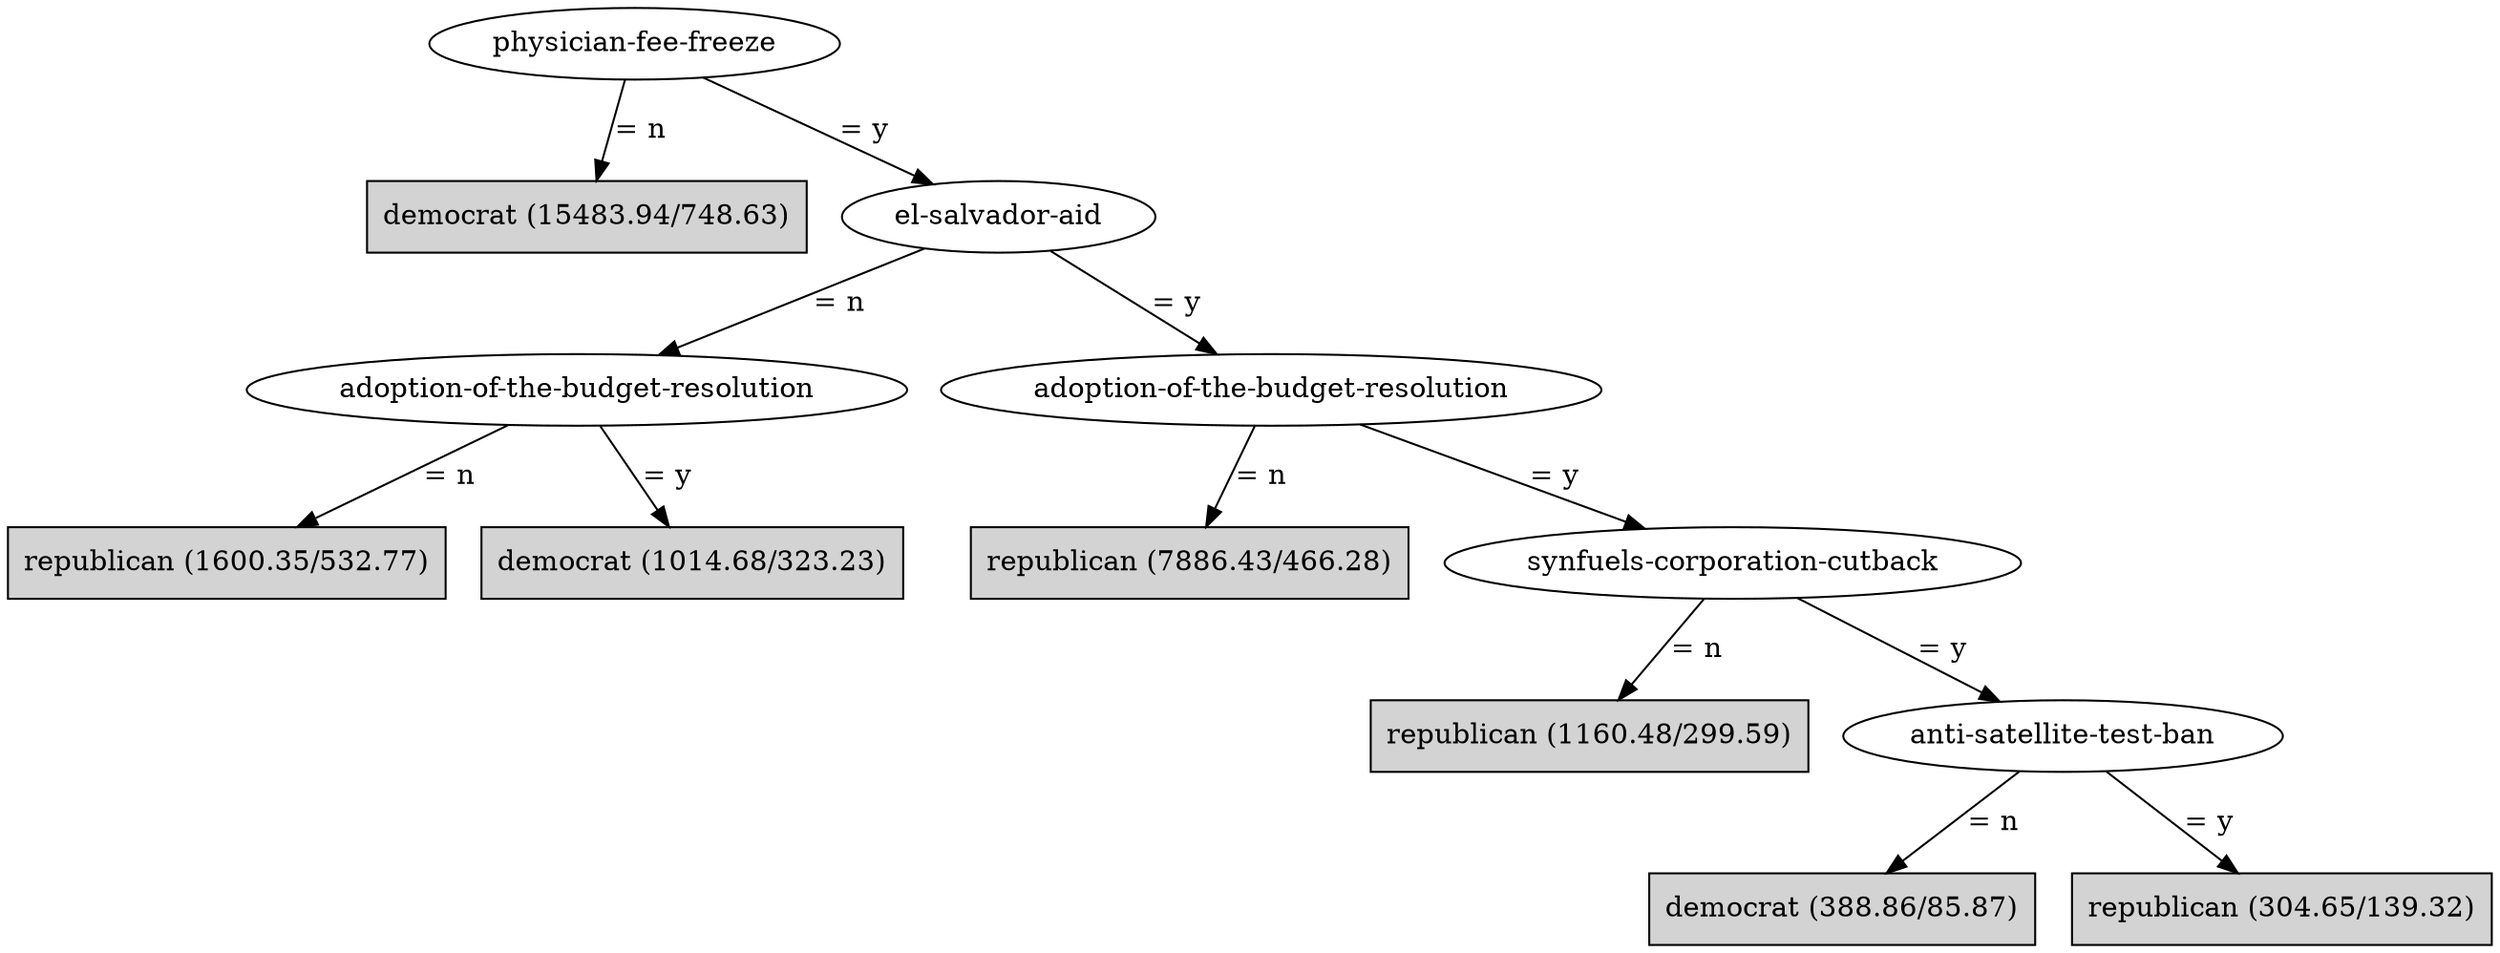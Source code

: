 
digraph MITTree {
N0 [label="physician-fee-freeze" ]
N0->N1 [label="= n"]
N1 [label="democrat (15483.94/748.63)" shape=box style=filled ]
N0->N2 [label="= y"]
N2 [label="el-salvador-aid" ]
N2->N3 [label="= n"]
N3 [label="adoption-of-the-budget-resolution" ]
N3->N4 [label="= n"]
N4 [label="republican (1600.35/532.77)" shape=box style=filled ]
N3->N5 [label="= y"]
N5 [label="democrat (1014.68/323.23)" shape=box style=filled ]
N2->N6 [label="= y"]
N6 [label="adoption-of-the-budget-resolution" ]
N6->N7 [label="= n"]
N7 [label="republican (7886.43/466.28)" shape=box style=filled ]
N6->N8 [label="= y"]
N8 [label="synfuels-corporation-cutback" ]
N8->N9 [label="= n"]
N9 [label="republican (1160.48/299.59)" shape=box style=filled ]
N8->N10 [label="= y"]
N10 [label="anti-satellite-test-ban" ]
N10->N11 [label="= n"]
N11 [label="democrat (388.86/85.87)" shape=box style=filled ]
N10->N12 [label="= y"]
N12 [label="republican (304.65/139.32)" shape=box style=filled ]
}

